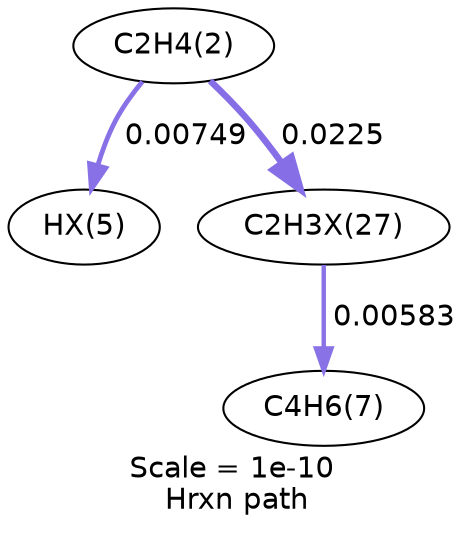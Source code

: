 digraph reaction_paths {
center=1;
s5 -> s14[fontname="Helvetica", style="setlinewidth(2.31)", arrowsize=1.15, color="0.7, 0.507, 0.9"
, label=" 0.00749"];
s5 -> s15[fontname="Helvetica", style="setlinewidth(3.13)", arrowsize=1.57, color="0.7, 0.522, 0.9"
, label=" 0.0225"];
s15 -> s8[fontname="Helvetica", style="setlinewidth(2.12)", arrowsize=1.06, color="0.7, 0.506, 0.9"
, label=" 0.00583"];
s5 [ fontname="Helvetica", label="C2H4(2)"];
s8 [ fontname="Helvetica", label="C4H6(7)"];
s14 [ fontname="Helvetica", label="HX(5)"];
s15 [ fontname="Helvetica", label="C2H3X(27)"];
 label = "Scale = 1e-10\l Hrxn path";
 fontname = "Helvetica";
}
